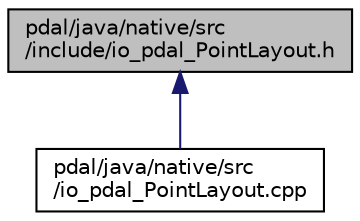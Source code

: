 digraph "pdal/java/native/src/include/io_pdal_PointLayout.h"
{
  edge [fontname="Helvetica",fontsize="10",labelfontname="Helvetica",labelfontsize="10"];
  node [fontname="Helvetica",fontsize="10",shape=record];
  Node1 [label="pdal/java/native/src\l/include/io_pdal_PointLayout.h",height=0.2,width=0.4,color="black", fillcolor="grey75", style="filled", fontcolor="black"];
  Node1 -> Node2 [dir="back",color="midnightblue",fontsize="10",style="solid",fontname="Helvetica"];
  Node2 [label="pdal/java/native/src\l/io_pdal_PointLayout.cpp",height=0.2,width=0.4,color="black", fillcolor="white", style="filled",URL="$io__pdal__PointLayout_8cpp.html"];
}
